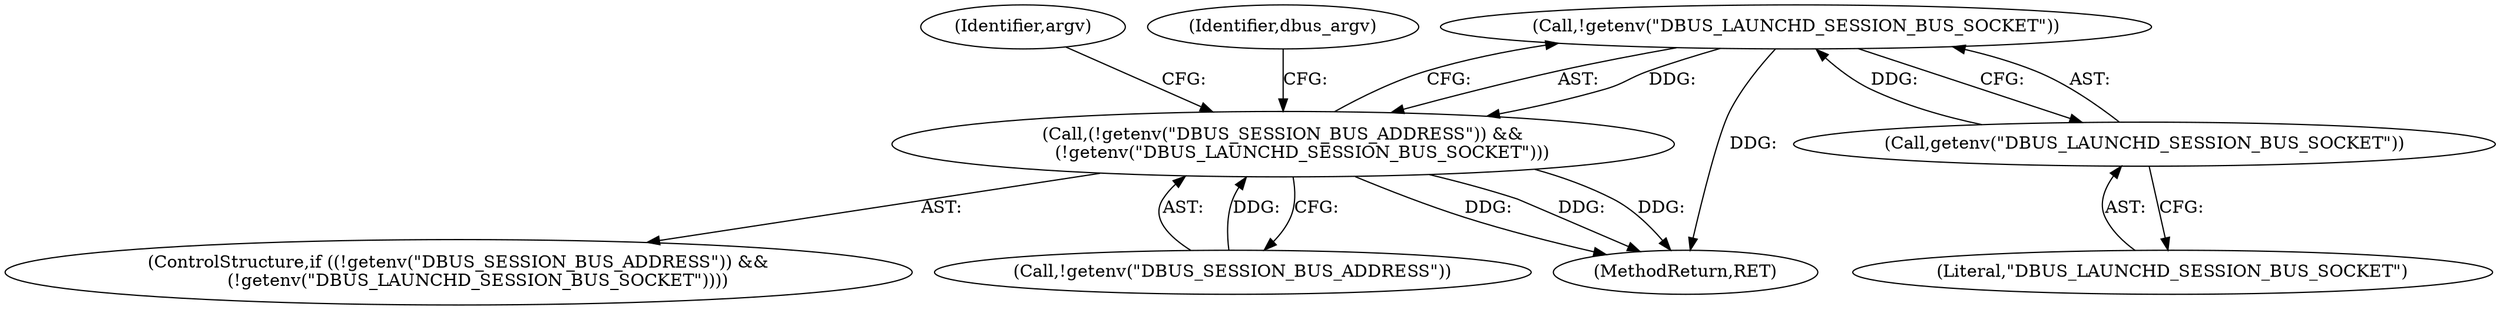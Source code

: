 digraph "0_enlightment_bb4a21e98656fe2c7d98ba2163e6defe9a630e2b@API" {
"1000196" [label="(Call,!getenv(\"DBUS_LAUNCHD_SESSION_BUS_SOCKET\"))"];
"1000197" [label="(Call,getenv(\"DBUS_LAUNCHD_SESSION_BUS_SOCKET\"))"];
"1000192" [label="(Call,(!getenv(\"DBUS_SESSION_BUS_ADDRESS\")) &&\n       (!getenv(\"DBUS_LAUNCHD_SESSION_BUS_SOCKET\")))"];
"1000193" [label="(Call,!getenv(\"DBUS_SESSION_BUS_ADDRESS\"))"];
"1001056" [label="(MethodReturn,RET)"];
"1000197" [label="(Call,getenv(\"DBUS_LAUNCHD_SESSION_BUS_SOCKET\"))"];
"1000191" [label="(ControlStructure,if ((!getenv(\"DBUS_SESSION_BUS_ADDRESS\")) &&\n       (!getenv(\"DBUS_LAUNCHD_SESSION_BUS_SOCKET\"))))"];
"1000238" [label="(Identifier,argv)"];
"1000196" [label="(Call,!getenv(\"DBUS_LAUNCHD_SESSION_BUS_SOCKET\"))"];
"1000198" [label="(Literal,\"DBUS_LAUNCHD_SESSION_BUS_SOCKET\")"];
"1000192" [label="(Call,(!getenv(\"DBUS_SESSION_BUS_ADDRESS\")) &&\n       (!getenv(\"DBUS_LAUNCHD_SESSION_BUS_SOCKET\")))"];
"1000202" [label="(Identifier,dbus_argv)"];
"1000196" -> "1000192"  [label="AST: "];
"1000196" -> "1000197"  [label="CFG: "];
"1000197" -> "1000196"  [label="AST: "];
"1000192" -> "1000196"  [label="CFG: "];
"1000196" -> "1001056"  [label="DDG: "];
"1000196" -> "1000192"  [label="DDG: "];
"1000197" -> "1000196"  [label="DDG: "];
"1000197" -> "1000198"  [label="CFG: "];
"1000198" -> "1000197"  [label="AST: "];
"1000192" -> "1000191"  [label="AST: "];
"1000192" -> "1000193"  [label="CFG: "];
"1000193" -> "1000192"  [label="AST: "];
"1000202" -> "1000192"  [label="CFG: "];
"1000238" -> "1000192"  [label="CFG: "];
"1000192" -> "1001056"  [label="DDG: "];
"1000192" -> "1001056"  [label="DDG: "];
"1000192" -> "1001056"  [label="DDG: "];
"1000193" -> "1000192"  [label="DDG: "];
}
